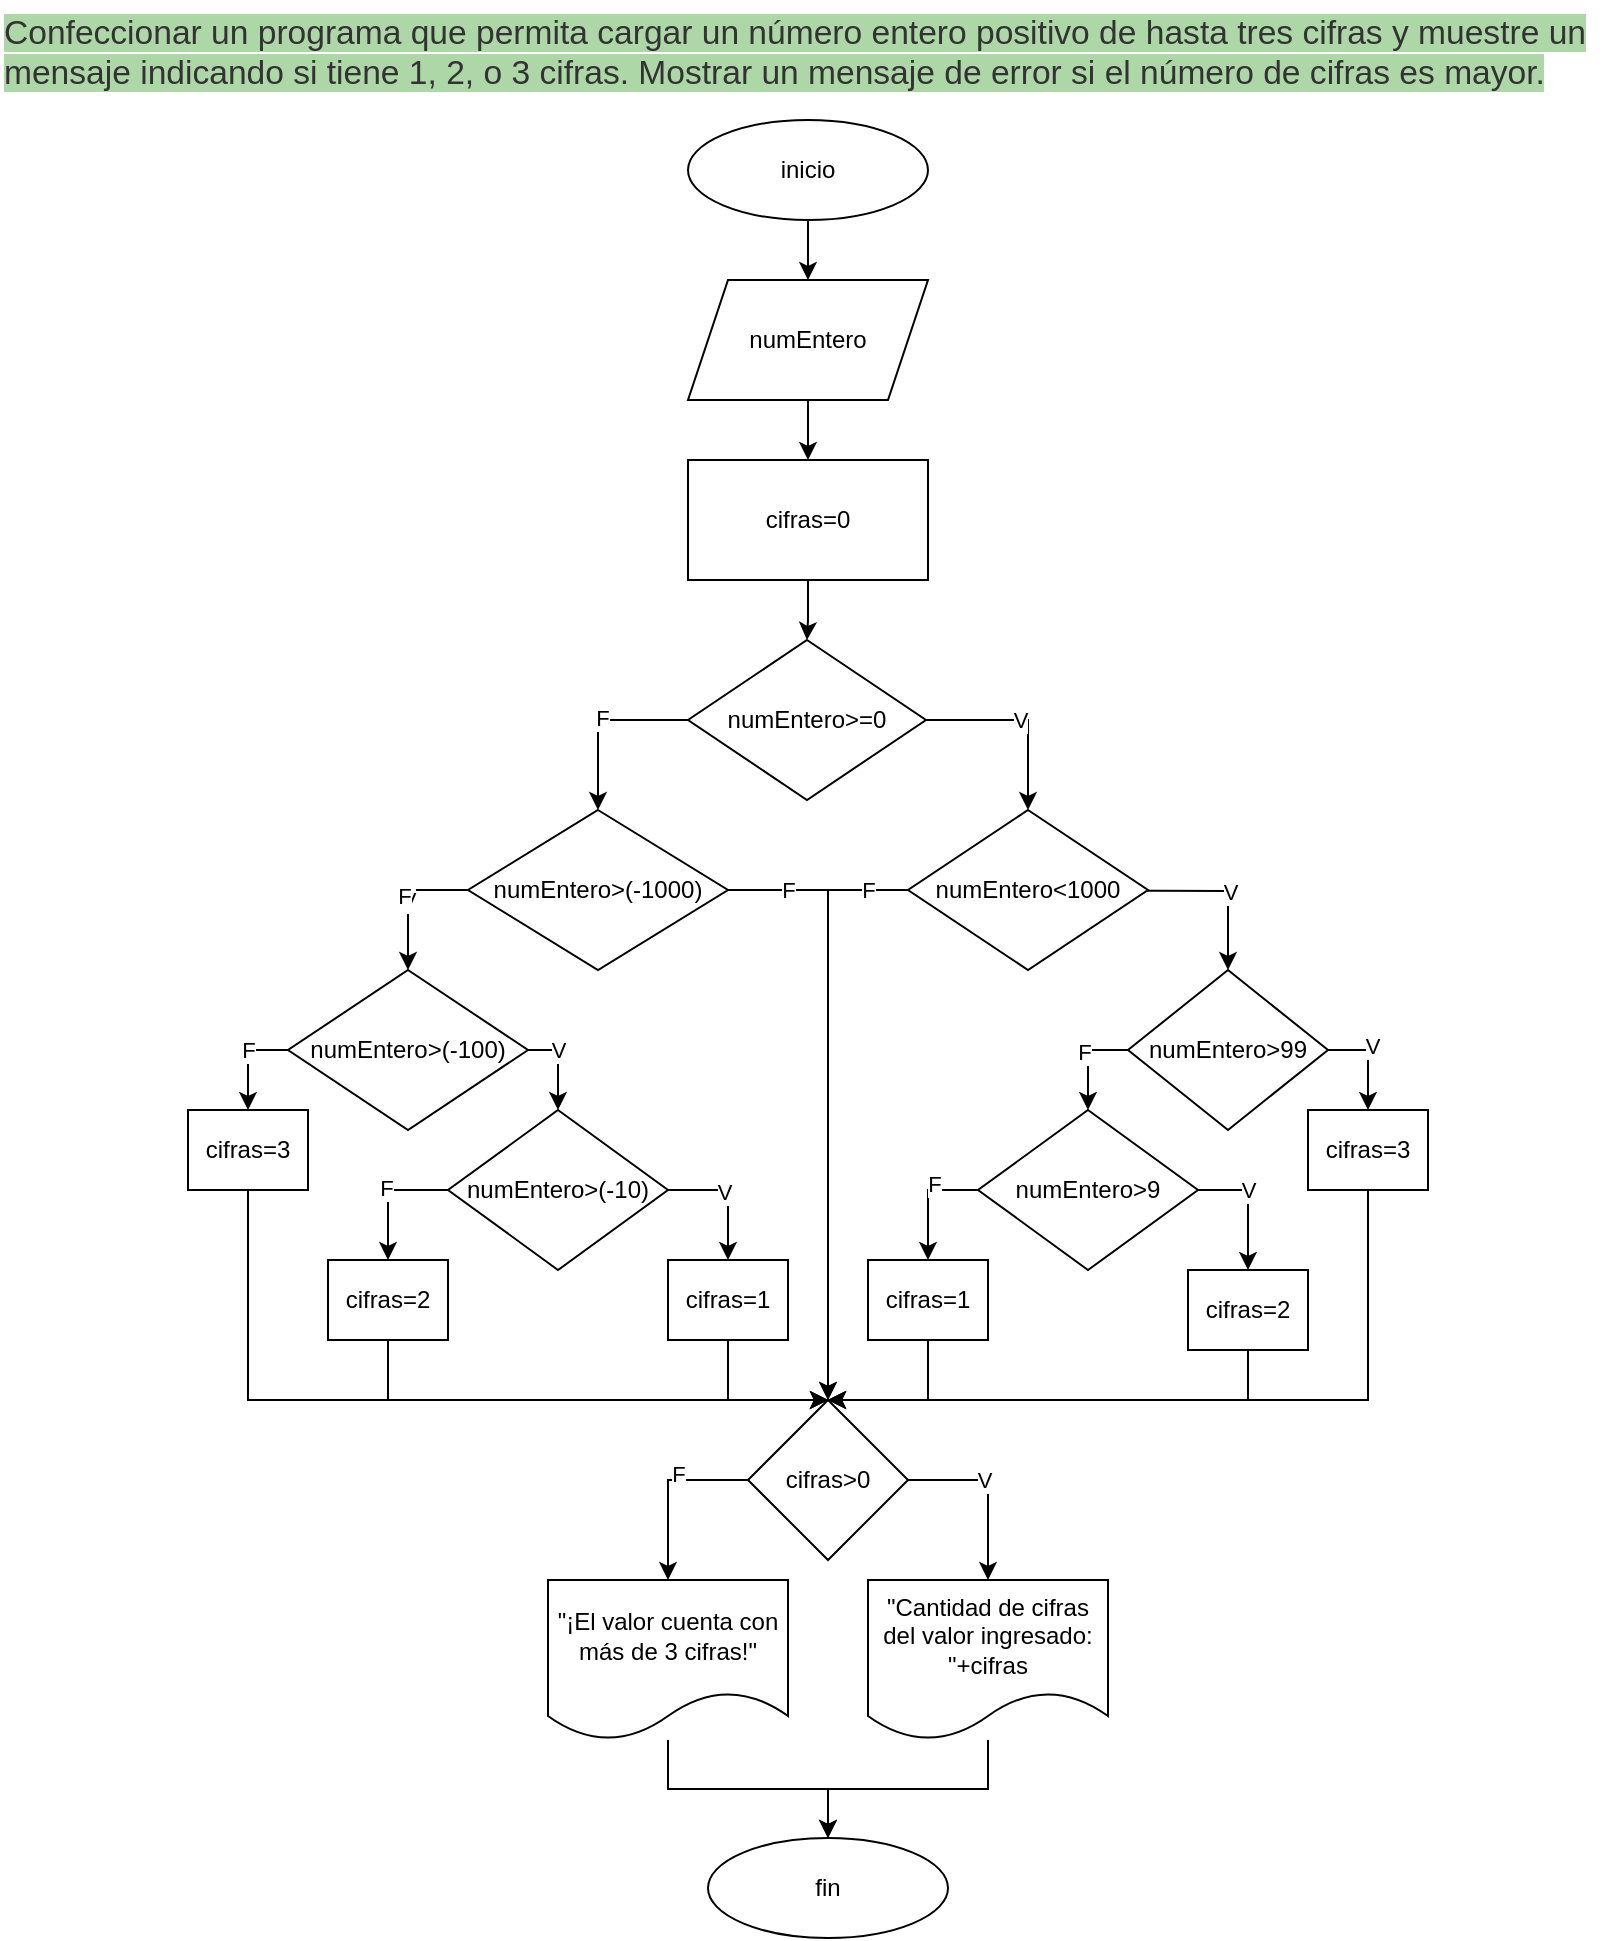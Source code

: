 <mxfile version="20.6.1" type="device"><diagram id="dxwBBhfxtchJmUzDtQSy" name="Página-1"><mxGraphModel dx="868" dy="553" grid="1" gridSize="10" guides="1" tooltips="1" connect="1" arrows="1" fold="1" page="1" pageScale="1" pageWidth="827" pageHeight="1169" math="0" shadow="0"><root><mxCell id="0"/><mxCell id="1" parent="0"/><mxCell id="TMPFSZ_nHPZyb9qJ0Bnh-1" value="&lt;span style=&quot;color: rgb(51, 51, 51); font-family: sans-serif, arial; font-size: 16.8px; font-style: normal; font-variant-ligatures: normal; font-variant-caps: normal; font-weight: 400; letter-spacing: normal; orphans: 2; text-align: left; text-indent: 0px; text-transform: none; widows: 2; word-spacing: 0px; -webkit-text-stroke-width: 0px; background-color: rgb(174, 215, 168); text-decoration-thickness: initial; text-decoration-style: initial; text-decoration-color: initial; float: none; display: inline !important;&quot;&gt;Confeccionar un programa que permita cargar un número entero positivo de hasta tres cifras y muestre un mensaje indicando si tiene 1, 2, o 3 cifras. Mostrar un mensaje de error si el número de cifras es mayor.&lt;/span&gt;" style="text;whiteSpace=wrap;html=1;" vertex="1" parent="1"><mxGeometry x="10" width="800" height="60" as="geometry"/></mxCell><mxCell id="TMPFSZ_nHPZyb9qJ0Bnh-4" value="" style="edgeStyle=orthogonalEdgeStyle;rounded=0;orthogonalLoop=1;jettySize=auto;html=1;" edge="1" parent="1" source="TMPFSZ_nHPZyb9qJ0Bnh-2" target="TMPFSZ_nHPZyb9qJ0Bnh-3"><mxGeometry relative="1" as="geometry"/></mxCell><mxCell id="TMPFSZ_nHPZyb9qJ0Bnh-2" value="inicio" style="ellipse;whiteSpace=wrap;html=1;" vertex="1" parent="1"><mxGeometry x="354" y="60" width="120" height="50" as="geometry"/></mxCell><mxCell id="TMPFSZ_nHPZyb9qJ0Bnh-53" value="" style="edgeStyle=orthogonalEdgeStyle;rounded=0;orthogonalLoop=1;jettySize=auto;html=1;" edge="1" parent="1" source="TMPFSZ_nHPZyb9qJ0Bnh-3" target="TMPFSZ_nHPZyb9qJ0Bnh-52"><mxGeometry relative="1" as="geometry"/></mxCell><mxCell id="TMPFSZ_nHPZyb9qJ0Bnh-3" value="numEntero" style="shape=parallelogram;perimeter=parallelogramPerimeter;whiteSpace=wrap;html=1;fixedSize=1;" vertex="1" parent="1"><mxGeometry x="354" y="140" width="120" height="60" as="geometry"/></mxCell><mxCell id="TMPFSZ_nHPZyb9qJ0Bnh-55" style="edgeStyle=orthogonalEdgeStyle;rounded=0;orthogonalLoop=1;jettySize=auto;html=1;exitX=1;exitY=0.5;exitDx=0;exitDy=0;entryX=0.5;entryY=0;entryDx=0;entryDy=0;" edge="1" parent="1" source="TMPFSZ_nHPZyb9qJ0Bnh-43" target="TMPFSZ_nHPZyb9qJ0Bnh-51"><mxGeometry relative="1" as="geometry"/></mxCell><mxCell id="TMPFSZ_nHPZyb9qJ0Bnh-94" value="V" style="edgeLabel;html=1;align=center;verticalAlign=middle;resizable=0;points=[];" vertex="1" connectable="0" parent="TMPFSZ_nHPZyb9qJ0Bnh-55"><mxGeometry x="-0.022" relative="1" as="geometry"><mxPoint as="offset"/></mxGeometry></mxCell><mxCell id="TMPFSZ_nHPZyb9qJ0Bnh-58" style="edgeStyle=orthogonalEdgeStyle;rounded=0;orthogonalLoop=1;jettySize=auto;html=1;exitX=0;exitY=0.5;exitDx=0;exitDy=0;entryX=0.5;entryY=0;entryDx=0;entryDy=0;" edge="1" parent="1" source="TMPFSZ_nHPZyb9qJ0Bnh-43" target="TMPFSZ_nHPZyb9qJ0Bnh-57"><mxGeometry relative="1" as="geometry"/></mxCell><mxCell id="TMPFSZ_nHPZyb9qJ0Bnh-93" value="F" style="edgeLabel;html=1;align=center;verticalAlign=middle;resizable=0;points=[];" vertex="1" connectable="0" parent="TMPFSZ_nHPZyb9qJ0Bnh-58"><mxGeometry x="-0.043" y="-1" relative="1" as="geometry"><mxPoint as="offset"/></mxGeometry></mxCell><mxCell id="TMPFSZ_nHPZyb9qJ0Bnh-43" value="numEntero&amp;gt;=0" style="rhombus;whiteSpace=wrap;html=1;" vertex="1" parent="1"><mxGeometry x="354" y="320" width="119" height="80" as="geometry"/></mxCell><mxCell id="TMPFSZ_nHPZyb9qJ0Bnh-68" style="edgeStyle=orthogonalEdgeStyle;rounded=0;orthogonalLoop=1;jettySize=auto;html=1;exitX=0;exitY=0.5;exitDx=0;exitDy=0;entryX=0.5;entryY=0;entryDx=0;entryDy=0;" edge="1" parent="1" source="TMPFSZ_nHPZyb9qJ0Bnh-51" target="TMPFSZ_nHPZyb9qJ0Bnh-88"><mxGeometry relative="1" as="geometry"><mxPoint x="394" y="510" as="targetPoint"/></mxGeometry></mxCell><mxCell id="TMPFSZ_nHPZyb9qJ0Bnh-69" value="F" style="edgeLabel;html=1;align=center;verticalAlign=middle;resizable=0;points=[];" vertex="1" connectable="0" parent="TMPFSZ_nHPZyb9qJ0Bnh-68"><mxGeometry x="-0.2" relative="1" as="geometry"><mxPoint x="20" y="-78" as="offset"/></mxGeometry></mxCell><mxCell id="TMPFSZ_nHPZyb9qJ0Bnh-72" style="edgeStyle=orthogonalEdgeStyle;rounded=0;orthogonalLoop=1;jettySize=auto;html=1;exitX=1;exitY=0.5;exitDx=0;exitDy=0;entryX=0.5;entryY=0;entryDx=0;entryDy=0;" edge="1" parent="1" target="TMPFSZ_nHPZyb9qJ0Bnh-71"><mxGeometry relative="1" as="geometry"><mxPoint x="464" y="445" as="sourcePoint"/></mxGeometry></mxCell><mxCell id="TMPFSZ_nHPZyb9qJ0Bnh-95" value="V" style="edgeLabel;html=1;align=center;verticalAlign=middle;resizable=0;points=[];" vertex="1" connectable="0" parent="TMPFSZ_nHPZyb9qJ0Bnh-72"><mxGeometry x="0.61" y="1" relative="1" as="geometry"><mxPoint as="offset"/></mxGeometry></mxCell><mxCell id="TMPFSZ_nHPZyb9qJ0Bnh-51" value="numEntero&amp;lt;1000" style="rhombus;whiteSpace=wrap;html=1;" vertex="1" parent="1"><mxGeometry x="464" y="405" width="120" height="80" as="geometry"/></mxCell><mxCell id="TMPFSZ_nHPZyb9qJ0Bnh-137" value="" style="edgeStyle=orthogonalEdgeStyle;rounded=0;orthogonalLoop=1;jettySize=auto;html=1;" edge="1" parent="1" source="TMPFSZ_nHPZyb9qJ0Bnh-52" target="TMPFSZ_nHPZyb9qJ0Bnh-43"><mxGeometry relative="1" as="geometry"/></mxCell><mxCell id="TMPFSZ_nHPZyb9qJ0Bnh-52" value="cifras=0" style="rounded=0;whiteSpace=wrap;html=1;" vertex="1" parent="1"><mxGeometry x="354" y="230" width="120" height="60" as="geometry"/></mxCell><mxCell id="TMPFSZ_nHPZyb9qJ0Bnh-105" style="edgeStyle=orthogonalEdgeStyle;rounded=0;orthogonalLoop=1;jettySize=auto;html=1;" edge="1" parent="1" source="TMPFSZ_nHPZyb9qJ0Bnh-56" target="TMPFSZ_nHPZyb9qJ0Bnh-85"><mxGeometry relative="1" as="geometry"/></mxCell><mxCell id="TMPFSZ_nHPZyb9qJ0Bnh-56" value="&quot;¡El valor cuenta con más de 3 cifras!&quot;" style="shape=document;whiteSpace=wrap;html=1;boundedLbl=1;" vertex="1" parent="1"><mxGeometry x="284" y="790" width="120" height="80" as="geometry"/></mxCell><mxCell id="TMPFSZ_nHPZyb9qJ0Bnh-63" style="edgeStyle=orthogonalEdgeStyle;rounded=0;orthogonalLoop=1;jettySize=auto;html=1;exitX=1;exitY=0.5;exitDx=0;exitDy=0;entryX=0.5;entryY=0;entryDx=0;entryDy=0;" edge="1" parent="1" source="TMPFSZ_nHPZyb9qJ0Bnh-57" target="TMPFSZ_nHPZyb9qJ0Bnh-88"><mxGeometry relative="1" as="geometry"><mxPoint x="444" y="510" as="targetPoint"/></mxGeometry></mxCell><mxCell id="TMPFSZ_nHPZyb9qJ0Bnh-65" value="F" style="edgeLabel;html=1;align=center;verticalAlign=middle;resizable=0;points=[];" vertex="1" connectable="0" parent="TMPFSZ_nHPZyb9qJ0Bnh-63"><mxGeometry x="-0.129" y="1" relative="1" as="geometry"><mxPoint x="-21" y="-83" as="offset"/></mxGeometry></mxCell><mxCell id="TMPFSZ_nHPZyb9qJ0Bnh-117" value="V" style="edgeStyle=orthogonalEdgeStyle;rounded=0;orthogonalLoop=1;jettySize=auto;html=1;exitX=0;exitY=0.5;exitDx=0;exitDy=0;entryX=0.5;entryY=0;entryDx=0;entryDy=0;" edge="1" parent="1" source="TMPFSZ_nHPZyb9qJ0Bnh-57" target="TMPFSZ_nHPZyb9qJ0Bnh-116"><mxGeometry relative="1" as="geometry"/></mxCell><mxCell id="TMPFSZ_nHPZyb9qJ0Bnh-118" value="F" style="edgeLabel;html=1;align=center;verticalAlign=middle;resizable=0;points=[];" vertex="1" connectable="0" parent="TMPFSZ_nHPZyb9qJ0Bnh-117"><mxGeometry x="-0.057" relative="1" as="geometry"><mxPoint x="-2" as="offset"/></mxGeometry></mxCell><mxCell id="TMPFSZ_nHPZyb9qJ0Bnh-57" value="numEntero&amp;gt;(-1000)" style="rhombus;whiteSpace=wrap;html=1;" vertex="1" parent="1"><mxGeometry x="244" y="405" width="130" height="80" as="geometry"/></mxCell><mxCell id="TMPFSZ_nHPZyb9qJ0Bnh-74" style="edgeStyle=orthogonalEdgeStyle;rounded=0;orthogonalLoop=1;jettySize=auto;html=1;exitX=1;exitY=0.5;exitDx=0;exitDy=0;entryX=0.5;entryY=0;entryDx=0;entryDy=0;" edge="1" parent="1" source="TMPFSZ_nHPZyb9qJ0Bnh-71" target="TMPFSZ_nHPZyb9qJ0Bnh-73"><mxGeometry relative="1" as="geometry"/></mxCell><mxCell id="TMPFSZ_nHPZyb9qJ0Bnh-96" value="V" style="edgeLabel;html=1;align=center;verticalAlign=middle;resizable=0;points=[];" vertex="1" connectable="0" parent="TMPFSZ_nHPZyb9qJ0Bnh-74"><mxGeometry x="-0.2" y="3" relative="1" as="geometry"><mxPoint x="-1" y="-2" as="offset"/></mxGeometry></mxCell><mxCell id="TMPFSZ_nHPZyb9qJ0Bnh-78" style="edgeStyle=orthogonalEdgeStyle;rounded=0;orthogonalLoop=1;jettySize=auto;html=1;exitX=0;exitY=0.5;exitDx=0;exitDy=0;entryX=0.5;entryY=0;entryDx=0;entryDy=0;" edge="1" parent="1" source="TMPFSZ_nHPZyb9qJ0Bnh-71" target="TMPFSZ_nHPZyb9qJ0Bnh-75"><mxGeometry relative="1" as="geometry"/></mxCell><mxCell id="TMPFSZ_nHPZyb9qJ0Bnh-97" value="F" style="edgeLabel;html=1;align=center;verticalAlign=middle;resizable=0;points=[];" vertex="1" connectable="0" parent="TMPFSZ_nHPZyb9qJ0Bnh-78"><mxGeometry x="-0.16" y="-2" relative="1" as="geometry"><mxPoint as="offset"/></mxGeometry></mxCell><mxCell id="TMPFSZ_nHPZyb9qJ0Bnh-71" value="numEntero&amp;gt;99" style="rhombus;whiteSpace=wrap;html=1;" vertex="1" parent="1"><mxGeometry x="574" y="485" width="100" height="80" as="geometry"/></mxCell><mxCell id="TMPFSZ_nHPZyb9qJ0Bnh-115" style="edgeStyle=orthogonalEdgeStyle;rounded=0;orthogonalLoop=1;jettySize=auto;html=1;exitX=0.5;exitY=1;exitDx=0;exitDy=0;entryX=0.5;entryY=0;entryDx=0;entryDy=0;" edge="1" parent="1" source="TMPFSZ_nHPZyb9qJ0Bnh-73" target="TMPFSZ_nHPZyb9qJ0Bnh-88"><mxGeometry relative="1" as="geometry"><Array as="points"><mxPoint x="694" y="700"/></Array></mxGeometry></mxCell><mxCell id="TMPFSZ_nHPZyb9qJ0Bnh-73" value="cifras=3" style="rounded=0;whiteSpace=wrap;html=1;" vertex="1" parent="1"><mxGeometry x="664" y="555" width="60" height="40" as="geometry"/></mxCell><mxCell id="TMPFSZ_nHPZyb9qJ0Bnh-80" style="edgeStyle=orthogonalEdgeStyle;rounded=0;orthogonalLoop=1;jettySize=auto;html=1;exitX=1;exitY=0.5;exitDx=0;exitDy=0;entryX=0.5;entryY=0;entryDx=0;entryDy=0;" edge="1" parent="1" source="TMPFSZ_nHPZyb9qJ0Bnh-75" target="TMPFSZ_nHPZyb9qJ0Bnh-79"><mxGeometry relative="1" as="geometry"/></mxCell><mxCell id="TMPFSZ_nHPZyb9qJ0Bnh-98" value="V" style="edgeLabel;html=1;align=center;verticalAlign=middle;resizable=0;points=[];" vertex="1" connectable="0" parent="TMPFSZ_nHPZyb9qJ0Bnh-80"><mxGeometry x="-0.077" relative="1" as="geometry"><mxPoint y="-5" as="offset"/></mxGeometry></mxCell><mxCell id="TMPFSZ_nHPZyb9qJ0Bnh-84" style="edgeStyle=orthogonalEdgeStyle;rounded=0;orthogonalLoop=1;jettySize=auto;html=1;exitX=0;exitY=0.5;exitDx=0;exitDy=0;entryX=0.5;entryY=0;entryDx=0;entryDy=0;" edge="1" parent="1" source="TMPFSZ_nHPZyb9qJ0Bnh-75" target="TMPFSZ_nHPZyb9qJ0Bnh-81"><mxGeometry relative="1" as="geometry"/></mxCell><mxCell id="TMPFSZ_nHPZyb9qJ0Bnh-99" value="F" style="edgeLabel;html=1;align=center;verticalAlign=middle;resizable=0;points=[];" vertex="1" connectable="0" parent="TMPFSZ_nHPZyb9qJ0Bnh-84"><mxGeometry x="-0.262" y="-3" relative="1" as="geometry"><mxPoint as="offset"/></mxGeometry></mxCell><mxCell id="TMPFSZ_nHPZyb9qJ0Bnh-75" value="numEntero&amp;gt;9" style="rhombus;whiteSpace=wrap;html=1;" vertex="1" parent="1"><mxGeometry x="499" y="555" width="110" height="80" as="geometry"/></mxCell><mxCell id="TMPFSZ_nHPZyb9qJ0Bnh-114" style="edgeStyle=orthogonalEdgeStyle;rounded=0;orthogonalLoop=1;jettySize=auto;html=1;exitX=0.5;exitY=1;exitDx=0;exitDy=0;entryX=0.5;entryY=0;entryDx=0;entryDy=0;" edge="1" parent="1" source="TMPFSZ_nHPZyb9qJ0Bnh-79" target="TMPFSZ_nHPZyb9qJ0Bnh-88"><mxGeometry relative="1" as="geometry"><Array as="points"><mxPoint x="634" y="700"/></Array></mxGeometry></mxCell><mxCell id="TMPFSZ_nHPZyb9qJ0Bnh-79" value="cifras=2" style="rounded=0;whiteSpace=wrap;html=1;" vertex="1" parent="1"><mxGeometry x="604" y="635" width="60" height="40" as="geometry"/></mxCell><mxCell id="TMPFSZ_nHPZyb9qJ0Bnh-113" style="edgeStyle=orthogonalEdgeStyle;rounded=0;orthogonalLoop=1;jettySize=auto;html=1;exitX=0.5;exitY=1;exitDx=0;exitDy=0;entryX=0.5;entryY=0;entryDx=0;entryDy=0;" edge="1" parent="1" source="TMPFSZ_nHPZyb9qJ0Bnh-81" target="TMPFSZ_nHPZyb9qJ0Bnh-88"><mxGeometry relative="1" as="geometry"><Array as="points"><mxPoint x="474" y="700"/></Array></mxGeometry></mxCell><mxCell id="TMPFSZ_nHPZyb9qJ0Bnh-81" value="cifras=1" style="rounded=0;whiteSpace=wrap;html=1;" vertex="1" parent="1"><mxGeometry x="444" y="630" width="60" height="40" as="geometry"/></mxCell><mxCell id="TMPFSZ_nHPZyb9qJ0Bnh-85" value="fin" style="ellipse;whiteSpace=wrap;html=1;" vertex="1" parent="1"><mxGeometry x="364" y="919" width="120" height="50" as="geometry"/></mxCell><mxCell id="TMPFSZ_nHPZyb9qJ0Bnh-89" style="edgeStyle=orthogonalEdgeStyle;rounded=0;orthogonalLoop=1;jettySize=auto;html=1;exitX=0;exitY=0.5;exitDx=0;exitDy=0;entryX=0.5;entryY=0;entryDx=0;entryDy=0;" edge="1" parent="1" source="TMPFSZ_nHPZyb9qJ0Bnh-88" target="TMPFSZ_nHPZyb9qJ0Bnh-56"><mxGeometry relative="1" as="geometry"/></mxCell><mxCell id="TMPFSZ_nHPZyb9qJ0Bnh-92" value="F" style="edgeLabel;html=1;align=center;verticalAlign=middle;resizable=0;points=[];" vertex="1" connectable="0" parent="TMPFSZ_nHPZyb9qJ0Bnh-89"><mxGeometry x="-0.221" y="-3" relative="1" as="geometry"><mxPoint as="offset"/></mxGeometry></mxCell><mxCell id="TMPFSZ_nHPZyb9qJ0Bnh-101" style="edgeStyle=orthogonalEdgeStyle;rounded=0;orthogonalLoop=1;jettySize=auto;html=1;exitX=1;exitY=0.5;exitDx=0;exitDy=0;entryX=0.5;entryY=0;entryDx=0;entryDy=0;" edge="1" parent="1" source="TMPFSZ_nHPZyb9qJ0Bnh-88" target="TMPFSZ_nHPZyb9qJ0Bnh-91"><mxGeometry relative="1" as="geometry"/></mxCell><mxCell id="TMPFSZ_nHPZyb9qJ0Bnh-103" value="V" style="edgeLabel;html=1;align=center;verticalAlign=middle;resizable=0;points=[];" vertex="1" connectable="0" parent="TMPFSZ_nHPZyb9qJ0Bnh-101"><mxGeometry x="-0.158" relative="1" as="geometry"><mxPoint as="offset"/></mxGeometry></mxCell><mxCell id="TMPFSZ_nHPZyb9qJ0Bnh-88" value="cifras&amp;gt;0" style="rhombus;whiteSpace=wrap;html=1;" vertex="1" parent="1"><mxGeometry x="384" y="700" width="80" height="80" as="geometry"/></mxCell><mxCell id="TMPFSZ_nHPZyb9qJ0Bnh-104" style="edgeStyle=orthogonalEdgeStyle;rounded=0;orthogonalLoop=1;jettySize=auto;html=1;entryX=0.5;entryY=0;entryDx=0;entryDy=0;" edge="1" parent="1" source="TMPFSZ_nHPZyb9qJ0Bnh-91" target="TMPFSZ_nHPZyb9qJ0Bnh-85"><mxGeometry relative="1" as="geometry"/></mxCell><mxCell id="TMPFSZ_nHPZyb9qJ0Bnh-91" value="&quot;Cantidad de cifras del valor ingresado: &quot;+cifras" style="shape=document;whiteSpace=wrap;html=1;boundedLbl=1;" vertex="1" parent="1"><mxGeometry x="444" y="790" width="120" height="80" as="geometry"/></mxCell><mxCell id="TMPFSZ_nHPZyb9qJ0Bnh-123" value="F" style="edgeStyle=orthogonalEdgeStyle;rounded=0;orthogonalLoop=1;jettySize=auto;html=1;exitX=0;exitY=0.5;exitDx=0;exitDy=0;entryX=0.5;entryY=0;entryDx=0;entryDy=0;" edge="1" parent="1" source="TMPFSZ_nHPZyb9qJ0Bnh-116" target="TMPFSZ_nHPZyb9qJ0Bnh-119"><mxGeometry x="-0.2" relative="1" as="geometry"><mxPoint as="offset"/></mxGeometry></mxCell><mxCell id="TMPFSZ_nHPZyb9qJ0Bnh-126" value="V" style="edgeStyle=orthogonalEdgeStyle;rounded=0;orthogonalLoop=1;jettySize=auto;html=1;exitX=1;exitY=0.5;exitDx=0;exitDy=0;entryX=0.5;entryY=0;entryDx=0;entryDy=0;" edge="1" parent="1" source="TMPFSZ_nHPZyb9qJ0Bnh-116" target="TMPFSZ_nHPZyb9qJ0Bnh-125"><mxGeometry x="-0.333" relative="1" as="geometry"><mxPoint as="offset"/></mxGeometry></mxCell><mxCell id="TMPFSZ_nHPZyb9qJ0Bnh-116" value="numEntero&amp;gt;(-100)" style="rhombus;whiteSpace=wrap;html=1;" vertex="1" parent="1"><mxGeometry x="154" y="485" width="120" height="80" as="geometry"/></mxCell><mxCell id="TMPFSZ_nHPZyb9qJ0Bnh-124" style="edgeStyle=orthogonalEdgeStyle;rounded=0;orthogonalLoop=1;jettySize=auto;html=1;entryX=0.5;entryY=0;entryDx=0;entryDy=0;" edge="1" parent="1" source="TMPFSZ_nHPZyb9qJ0Bnh-119" target="TMPFSZ_nHPZyb9qJ0Bnh-88"><mxGeometry relative="1" as="geometry"><Array as="points"><mxPoint x="134" y="700"/></Array></mxGeometry></mxCell><mxCell id="TMPFSZ_nHPZyb9qJ0Bnh-119" value="cifras=3" style="rounded=0;whiteSpace=wrap;html=1;" vertex="1" parent="1"><mxGeometry x="104" y="555" width="60" height="40" as="geometry"/></mxCell><mxCell id="TMPFSZ_nHPZyb9qJ0Bnh-128" style="edgeStyle=orthogonalEdgeStyle;rounded=0;orthogonalLoop=1;jettySize=auto;html=1;exitX=1;exitY=0.5;exitDx=0;exitDy=0;entryX=0.5;entryY=0;entryDx=0;entryDy=0;" edge="1" parent="1" source="TMPFSZ_nHPZyb9qJ0Bnh-125" target="TMPFSZ_nHPZyb9qJ0Bnh-127"><mxGeometry relative="1" as="geometry"/></mxCell><mxCell id="TMPFSZ_nHPZyb9qJ0Bnh-132" value="V" style="edgeLabel;html=1;align=center;verticalAlign=middle;resizable=0;points=[];" vertex="1" connectable="0" parent="TMPFSZ_nHPZyb9qJ0Bnh-128"><mxGeometry x="-0.139" y="-1" relative="1" as="geometry"><mxPoint as="offset"/></mxGeometry></mxCell><mxCell id="TMPFSZ_nHPZyb9qJ0Bnh-130" style="edgeStyle=orthogonalEdgeStyle;rounded=0;orthogonalLoop=1;jettySize=auto;html=1;exitX=0;exitY=0.5;exitDx=0;exitDy=0;entryX=0.5;entryY=0;entryDx=0;entryDy=0;" edge="1" parent="1" source="TMPFSZ_nHPZyb9qJ0Bnh-125" target="TMPFSZ_nHPZyb9qJ0Bnh-129"><mxGeometry relative="1" as="geometry"/></mxCell><mxCell id="TMPFSZ_nHPZyb9qJ0Bnh-131" value="F" style="edgeLabel;html=1;align=center;verticalAlign=middle;resizable=0;points=[];" vertex="1" connectable="0" parent="TMPFSZ_nHPZyb9qJ0Bnh-130"><mxGeometry x="-0.077" y="-1" relative="1" as="geometry"><mxPoint y="-1" as="offset"/></mxGeometry></mxCell><mxCell id="TMPFSZ_nHPZyb9qJ0Bnh-125" value="numEntero&amp;gt;(-10)" style="rhombus;whiteSpace=wrap;html=1;" vertex="1" parent="1"><mxGeometry x="234" y="555" width="110" height="80" as="geometry"/></mxCell><mxCell id="TMPFSZ_nHPZyb9qJ0Bnh-133" style="edgeStyle=orthogonalEdgeStyle;rounded=0;orthogonalLoop=1;jettySize=auto;html=1;exitX=0.5;exitY=1;exitDx=0;exitDy=0;entryX=0.5;entryY=0;entryDx=0;entryDy=0;" edge="1" parent="1" source="TMPFSZ_nHPZyb9qJ0Bnh-127" target="TMPFSZ_nHPZyb9qJ0Bnh-88"><mxGeometry relative="1" as="geometry"><Array as="points"><mxPoint x="374" y="700"/></Array></mxGeometry></mxCell><mxCell id="TMPFSZ_nHPZyb9qJ0Bnh-127" value="cifras=1" style="rounded=0;whiteSpace=wrap;html=1;" vertex="1" parent="1"><mxGeometry x="344" y="630" width="60" height="40" as="geometry"/></mxCell><mxCell id="TMPFSZ_nHPZyb9qJ0Bnh-134" style="edgeStyle=orthogonalEdgeStyle;rounded=0;orthogonalLoop=1;jettySize=auto;html=1;exitX=0.5;exitY=1;exitDx=0;exitDy=0;entryX=0.5;entryY=0;entryDx=0;entryDy=0;" edge="1" parent="1" source="TMPFSZ_nHPZyb9qJ0Bnh-129" target="TMPFSZ_nHPZyb9qJ0Bnh-88"><mxGeometry relative="1" as="geometry"><Array as="points"><mxPoint x="204" y="700"/></Array></mxGeometry></mxCell><mxCell id="TMPFSZ_nHPZyb9qJ0Bnh-129" value="cifras=2" style="rounded=0;whiteSpace=wrap;html=1;" vertex="1" parent="1"><mxGeometry x="174" y="630" width="60" height="40" as="geometry"/></mxCell></root></mxGraphModel></diagram></mxfile>